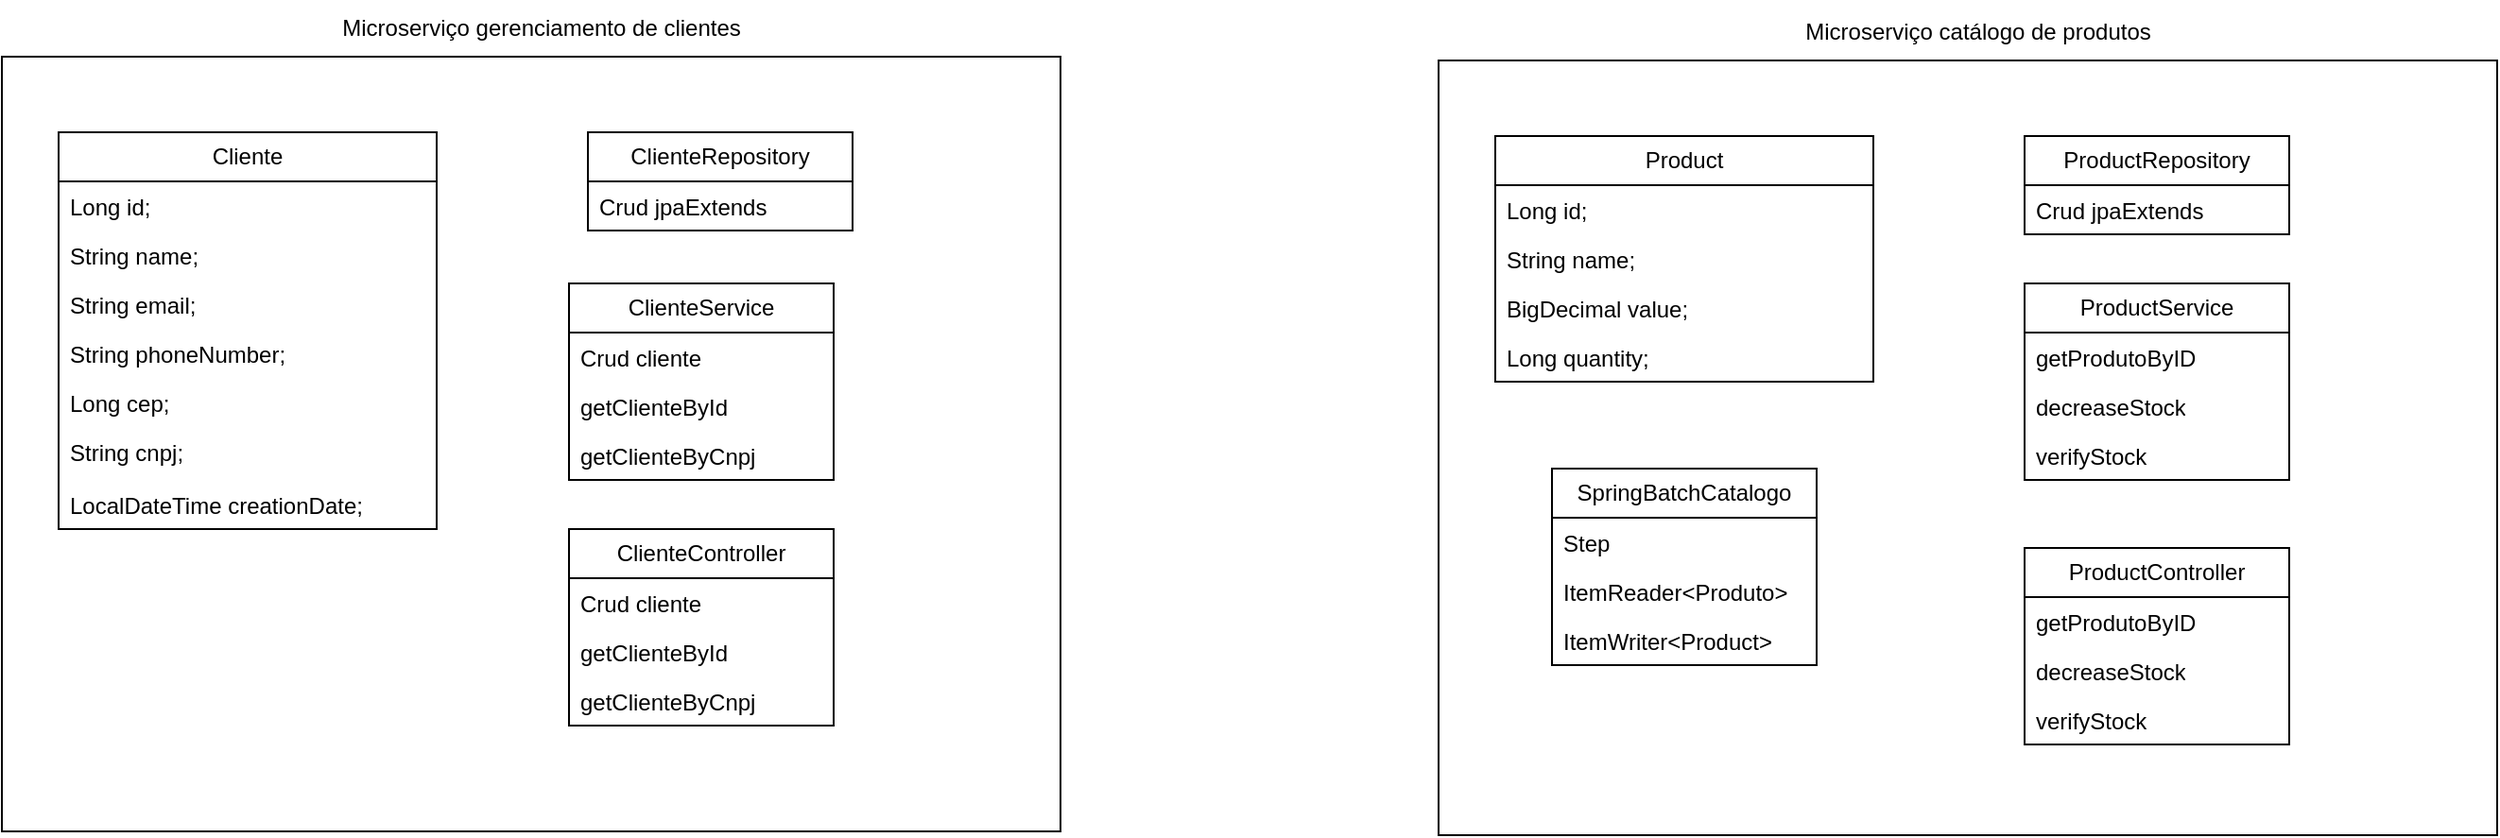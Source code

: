 <mxfile version="25.0.1">
  <diagram name="Página-1" id="MpG3Iv0HbvLrfUUJ_PVT">
    <mxGraphModel dx="1594" dy="743" grid="1" gridSize="10" guides="1" tooltips="1" connect="1" arrows="1" fold="1" page="1" pageScale="1" pageWidth="827" pageHeight="1169" math="0" shadow="0">
      <root>
        <mxCell id="0" />
        <mxCell id="1" parent="0" />
        <mxCell id="uJZ_4R380vRruCUhTt_8-1" value="" style="html=1;whiteSpace=wrap;" vertex="1" parent="1">
          <mxGeometry y="80" width="560" height="410" as="geometry" />
        </mxCell>
        <mxCell id="uJZ_4R380vRruCUhTt_8-2" value="Microserviço gerenciamento de clientes" style="text;html=1;align=center;verticalAlign=middle;resizable=0;points=[];autosize=1;strokeColor=none;fillColor=none;" vertex="1" parent="1">
          <mxGeometry x="170" y="50" width="230" height="30" as="geometry" />
        </mxCell>
        <mxCell id="uJZ_4R380vRruCUhTt_8-4" value="Cliente" style="swimlane;fontStyle=0;childLayout=stackLayout;horizontal=1;startSize=26;fillColor=none;horizontalStack=0;resizeParent=1;resizeParentMax=0;resizeLast=0;collapsible=1;marginBottom=0;whiteSpace=wrap;html=1;" vertex="1" parent="1">
          <mxGeometry x="30" y="120" width="200" height="210" as="geometry" />
        </mxCell>
        <mxCell id="uJZ_4R380vRruCUhTt_8-5" value="Long id;" style="text;strokeColor=none;fillColor=none;align=left;verticalAlign=top;spacingLeft=4;spacingRight=4;overflow=hidden;rotatable=0;points=[[0,0.5],[1,0.5]];portConstraint=eastwest;whiteSpace=wrap;html=1;" vertex="1" parent="uJZ_4R380vRruCUhTt_8-4">
          <mxGeometry y="26" width="200" height="26" as="geometry" />
        </mxCell>
        <mxCell id="uJZ_4R380vRruCUhTt_8-6" value="String name;" style="text;strokeColor=none;fillColor=none;align=left;verticalAlign=top;spacingLeft=4;spacingRight=4;overflow=hidden;rotatable=0;points=[[0,0.5],[1,0.5]];portConstraint=eastwest;whiteSpace=wrap;html=1;" vertex="1" parent="uJZ_4R380vRruCUhTt_8-4">
          <mxGeometry y="52" width="200" height="26" as="geometry" />
        </mxCell>
        <mxCell id="uJZ_4R380vRruCUhTt_8-8" value="String email;" style="text;strokeColor=none;fillColor=none;align=left;verticalAlign=top;spacingLeft=4;spacingRight=4;overflow=hidden;rotatable=0;points=[[0,0.5],[1,0.5]];portConstraint=eastwest;whiteSpace=wrap;html=1;" vertex="1" parent="uJZ_4R380vRruCUhTt_8-4">
          <mxGeometry y="78" width="200" height="26" as="geometry" />
        </mxCell>
        <mxCell id="uJZ_4R380vRruCUhTt_8-9" value="String phoneNumber;" style="text;strokeColor=none;fillColor=none;align=left;verticalAlign=top;spacingLeft=4;spacingRight=4;overflow=hidden;rotatable=0;points=[[0,0.5],[1,0.5]];portConstraint=eastwest;whiteSpace=wrap;html=1;" vertex="1" parent="uJZ_4R380vRruCUhTt_8-4">
          <mxGeometry y="104" width="200" height="26" as="geometry" />
        </mxCell>
        <mxCell id="uJZ_4R380vRruCUhTt_8-10" value="Long cep;" style="text;strokeColor=none;fillColor=none;align=left;verticalAlign=top;spacingLeft=4;spacingRight=4;overflow=hidden;rotatable=0;points=[[0,0.5],[1,0.5]];portConstraint=eastwest;whiteSpace=wrap;html=1;" vertex="1" parent="uJZ_4R380vRruCUhTt_8-4">
          <mxGeometry y="130" width="200" height="26" as="geometry" />
        </mxCell>
        <mxCell id="uJZ_4R380vRruCUhTt_8-7" value="String cnpj;" style="text;strokeColor=none;fillColor=none;align=left;verticalAlign=top;spacingLeft=4;spacingRight=4;overflow=hidden;rotatable=0;points=[[0,0.5],[1,0.5]];portConstraint=eastwest;whiteSpace=wrap;html=1;" vertex="1" parent="uJZ_4R380vRruCUhTt_8-4">
          <mxGeometry y="156" width="200" height="28" as="geometry" />
        </mxCell>
        <mxCell id="uJZ_4R380vRruCUhTt_8-11" value="LocalDateTime creationDate;" style="text;strokeColor=none;fillColor=none;align=left;verticalAlign=top;spacingLeft=4;spacingRight=4;overflow=hidden;rotatable=0;points=[[0,0.5],[1,0.5]];portConstraint=eastwest;whiteSpace=wrap;html=1;" vertex="1" parent="uJZ_4R380vRruCUhTt_8-4">
          <mxGeometry y="184" width="200" height="26" as="geometry" />
        </mxCell>
        <mxCell id="uJZ_4R380vRruCUhTt_8-12" value="ClienteRepository" style="swimlane;fontStyle=0;childLayout=stackLayout;horizontal=1;startSize=26;fillColor=none;horizontalStack=0;resizeParent=1;resizeParentMax=0;resizeLast=0;collapsible=1;marginBottom=0;whiteSpace=wrap;html=1;" vertex="1" parent="1">
          <mxGeometry x="310" y="120" width="140" height="52" as="geometry" />
        </mxCell>
        <mxCell id="uJZ_4R380vRruCUhTt_8-15" value="Crud jpaExtends" style="text;strokeColor=none;fillColor=none;align=left;verticalAlign=top;spacingLeft=4;spacingRight=4;overflow=hidden;rotatable=0;points=[[0,0.5],[1,0.5]];portConstraint=eastwest;whiteSpace=wrap;html=1;" vertex="1" parent="uJZ_4R380vRruCUhTt_8-12">
          <mxGeometry y="26" width="140" height="26" as="geometry" />
        </mxCell>
        <mxCell id="uJZ_4R380vRruCUhTt_8-16" value="ClienteController" style="swimlane;fontStyle=0;childLayout=stackLayout;horizontal=1;startSize=26;fillColor=none;horizontalStack=0;resizeParent=1;resizeParentMax=0;resizeLast=0;collapsible=1;marginBottom=0;whiteSpace=wrap;html=1;" vertex="1" parent="1">
          <mxGeometry x="300" y="330" width="140" height="104" as="geometry" />
        </mxCell>
        <mxCell id="uJZ_4R380vRruCUhTt_8-17" value="Crud cliente" style="text;strokeColor=none;fillColor=none;align=left;verticalAlign=top;spacingLeft=4;spacingRight=4;overflow=hidden;rotatable=0;points=[[0,0.5],[1,0.5]];portConstraint=eastwest;whiteSpace=wrap;html=1;" vertex="1" parent="uJZ_4R380vRruCUhTt_8-16">
          <mxGeometry y="26" width="140" height="26" as="geometry" />
        </mxCell>
        <mxCell id="uJZ_4R380vRruCUhTt_8-18" value="getClienteById&lt;div&gt;&lt;br&gt;&lt;/div&gt;" style="text;strokeColor=none;fillColor=none;align=left;verticalAlign=top;spacingLeft=4;spacingRight=4;overflow=hidden;rotatable=0;points=[[0,0.5],[1,0.5]];portConstraint=eastwest;whiteSpace=wrap;html=1;" vertex="1" parent="uJZ_4R380vRruCUhTt_8-16">
          <mxGeometry y="52" width="140" height="26" as="geometry" />
        </mxCell>
        <mxCell id="uJZ_4R380vRruCUhTt_8-19" value="getClienteByCnpj" style="text;strokeColor=none;fillColor=none;align=left;verticalAlign=top;spacingLeft=4;spacingRight=4;overflow=hidden;rotatable=0;points=[[0,0.5],[1,0.5]];portConstraint=eastwest;whiteSpace=wrap;html=1;" vertex="1" parent="uJZ_4R380vRruCUhTt_8-16">
          <mxGeometry y="78" width="140" height="26" as="geometry" />
        </mxCell>
        <mxCell id="uJZ_4R380vRruCUhTt_8-20" value="" style="html=1;whiteSpace=wrap;" vertex="1" parent="1">
          <mxGeometry x="760" y="82" width="560" height="410" as="geometry" />
        </mxCell>
        <mxCell id="uJZ_4R380vRruCUhTt_8-21" value="Microserviço catálogo de produtos" style="text;html=1;align=center;verticalAlign=middle;resizable=0;points=[];autosize=1;strokeColor=none;fillColor=none;" vertex="1" parent="1">
          <mxGeometry x="940" y="52" width="210" height="30" as="geometry" />
        </mxCell>
        <mxCell id="uJZ_4R380vRruCUhTt_8-22" value="Product" style="swimlane;fontStyle=0;childLayout=stackLayout;horizontal=1;startSize=26;fillColor=none;horizontalStack=0;resizeParent=1;resizeParentMax=0;resizeLast=0;collapsible=1;marginBottom=0;whiteSpace=wrap;html=1;" vertex="1" parent="1">
          <mxGeometry x="790" y="122" width="200" height="130" as="geometry" />
        </mxCell>
        <mxCell id="uJZ_4R380vRruCUhTt_8-23" value="Long id;" style="text;strokeColor=none;fillColor=none;align=left;verticalAlign=top;spacingLeft=4;spacingRight=4;overflow=hidden;rotatable=0;points=[[0,0.5],[1,0.5]];portConstraint=eastwest;whiteSpace=wrap;html=1;" vertex="1" parent="uJZ_4R380vRruCUhTt_8-22">
          <mxGeometry y="26" width="200" height="26" as="geometry" />
        </mxCell>
        <mxCell id="uJZ_4R380vRruCUhTt_8-24" value="String name;" style="text;strokeColor=none;fillColor=none;align=left;verticalAlign=top;spacingLeft=4;spacingRight=4;overflow=hidden;rotatable=0;points=[[0,0.5],[1,0.5]];portConstraint=eastwest;whiteSpace=wrap;html=1;" vertex="1" parent="uJZ_4R380vRruCUhTt_8-22">
          <mxGeometry y="52" width="200" height="26" as="geometry" />
        </mxCell>
        <mxCell id="uJZ_4R380vRruCUhTt_8-25" value="BigDecimal value;" style="text;strokeColor=none;fillColor=none;align=left;verticalAlign=top;spacingLeft=4;spacingRight=4;overflow=hidden;rotatable=0;points=[[0,0.5],[1,0.5]];portConstraint=eastwest;whiteSpace=wrap;html=1;" vertex="1" parent="uJZ_4R380vRruCUhTt_8-22">
          <mxGeometry y="78" width="200" height="26" as="geometry" />
        </mxCell>
        <mxCell id="uJZ_4R380vRruCUhTt_8-26" value="Long quantity;" style="text;strokeColor=none;fillColor=none;align=left;verticalAlign=top;spacingLeft=4;spacingRight=4;overflow=hidden;rotatable=0;points=[[0,0.5],[1,0.5]];portConstraint=eastwest;whiteSpace=wrap;html=1;" vertex="1" parent="uJZ_4R380vRruCUhTt_8-22">
          <mxGeometry y="104" width="200" height="26" as="geometry" />
        </mxCell>
        <mxCell id="uJZ_4R380vRruCUhTt_8-30" value="ProductRepository" style="swimlane;fontStyle=0;childLayout=stackLayout;horizontal=1;startSize=26;fillColor=none;horizontalStack=0;resizeParent=1;resizeParentMax=0;resizeLast=0;collapsible=1;marginBottom=0;whiteSpace=wrap;html=1;" vertex="1" parent="1">
          <mxGeometry x="1070" y="122" width="140" height="52" as="geometry" />
        </mxCell>
        <mxCell id="uJZ_4R380vRruCUhTt_8-31" value="Crud jpaExtends" style="text;strokeColor=none;fillColor=none;align=left;verticalAlign=top;spacingLeft=4;spacingRight=4;overflow=hidden;rotatable=0;points=[[0,0.5],[1,0.5]];portConstraint=eastwest;whiteSpace=wrap;html=1;" vertex="1" parent="uJZ_4R380vRruCUhTt_8-30">
          <mxGeometry y="26" width="140" height="26" as="geometry" />
        </mxCell>
        <mxCell id="uJZ_4R380vRruCUhTt_8-32" value="ProductController" style="swimlane;fontStyle=0;childLayout=stackLayout;horizontal=1;startSize=26;fillColor=none;horizontalStack=0;resizeParent=1;resizeParentMax=0;resizeLast=0;collapsible=1;marginBottom=0;whiteSpace=wrap;html=1;" vertex="1" parent="1">
          <mxGeometry x="1070" y="340" width="140" height="104" as="geometry" />
        </mxCell>
        <mxCell id="uJZ_4R380vRruCUhTt_8-34" value="&lt;div&gt;getProdutoByID&lt;/div&gt;&lt;div&gt;&lt;br&gt;&lt;/div&gt;" style="text;strokeColor=none;fillColor=none;align=left;verticalAlign=top;spacingLeft=4;spacingRight=4;overflow=hidden;rotatable=0;points=[[0,0.5],[1,0.5]];portConstraint=eastwest;whiteSpace=wrap;html=1;" vertex="1" parent="uJZ_4R380vRruCUhTt_8-32">
          <mxGeometry y="26" width="140" height="26" as="geometry" />
        </mxCell>
        <mxCell id="uJZ_4R380vRruCUhTt_8-35" value="decreaseStock" style="text;strokeColor=none;fillColor=none;align=left;verticalAlign=top;spacingLeft=4;spacingRight=4;overflow=hidden;rotatable=0;points=[[0,0.5],[1,0.5]];portConstraint=eastwest;whiteSpace=wrap;html=1;" vertex="1" parent="uJZ_4R380vRruCUhTt_8-32">
          <mxGeometry y="52" width="140" height="26" as="geometry" />
        </mxCell>
        <mxCell id="uJZ_4R380vRruCUhTt_8-36" value="verifyStock" style="text;strokeColor=none;fillColor=none;align=left;verticalAlign=top;spacingLeft=4;spacingRight=4;overflow=hidden;rotatable=0;points=[[0,0.5],[1,0.5]];portConstraint=eastwest;whiteSpace=wrap;html=1;" vertex="1" parent="uJZ_4R380vRruCUhTt_8-32">
          <mxGeometry y="78" width="140" height="26" as="geometry" />
        </mxCell>
        <mxCell id="uJZ_4R380vRruCUhTt_8-38" value="ProductService" style="swimlane;fontStyle=0;childLayout=stackLayout;horizontal=1;startSize=26;fillColor=none;horizontalStack=0;resizeParent=1;resizeParentMax=0;resizeLast=0;collapsible=1;marginBottom=0;whiteSpace=wrap;html=1;" vertex="1" parent="1">
          <mxGeometry x="1070" y="200" width="140" height="104" as="geometry" />
        </mxCell>
        <mxCell id="uJZ_4R380vRruCUhTt_8-39" value="&lt;div&gt;getProdutoByID&lt;/div&gt;&lt;div&gt;&lt;br&gt;&lt;/div&gt;" style="text;strokeColor=none;fillColor=none;align=left;verticalAlign=top;spacingLeft=4;spacingRight=4;overflow=hidden;rotatable=0;points=[[0,0.5],[1,0.5]];portConstraint=eastwest;whiteSpace=wrap;html=1;" vertex="1" parent="uJZ_4R380vRruCUhTt_8-38">
          <mxGeometry y="26" width="140" height="26" as="geometry" />
        </mxCell>
        <mxCell id="uJZ_4R380vRruCUhTt_8-40" value="decreaseStock" style="text;strokeColor=none;fillColor=none;align=left;verticalAlign=top;spacingLeft=4;spacingRight=4;overflow=hidden;rotatable=0;points=[[0,0.5],[1,0.5]];portConstraint=eastwest;whiteSpace=wrap;html=1;" vertex="1" parent="uJZ_4R380vRruCUhTt_8-38">
          <mxGeometry y="52" width="140" height="26" as="geometry" />
        </mxCell>
        <mxCell id="uJZ_4R380vRruCUhTt_8-41" value="verifyStock" style="text;strokeColor=none;fillColor=none;align=left;verticalAlign=top;spacingLeft=4;spacingRight=4;overflow=hidden;rotatable=0;points=[[0,0.5],[1,0.5]];portConstraint=eastwest;whiteSpace=wrap;html=1;" vertex="1" parent="uJZ_4R380vRruCUhTt_8-38">
          <mxGeometry y="78" width="140" height="26" as="geometry" />
        </mxCell>
        <mxCell id="uJZ_4R380vRruCUhTt_8-42" value="ClienteService" style="swimlane;fontStyle=0;childLayout=stackLayout;horizontal=1;startSize=26;fillColor=none;horizontalStack=0;resizeParent=1;resizeParentMax=0;resizeLast=0;collapsible=1;marginBottom=0;whiteSpace=wrap;html=1;" vertex="1" parent="1">
          <mxGeometry x="300" y="200" width="140" height="104" as="geometry" />
        </mxCell>
        <mxCell id="uJZ_4R380vRruCUhTt_8-43" value="Crud cliente" style="text;strokeColor=none;fillColor=none;align=left;verticalAlign=top;spacingLeft=4;spacingRight=4;overflow=hidden;rotatable=0;points=[[0,0.5],[1,0.5]];portConstraint=eastwest;whiteSpace=wrap;html=1;" vertex="1" parent="uJZ_4R380vRruCUhTt_8-42">
          <mxGeometry y="26" width="140" height="26" as="geometry" />
        </mxCell>
        <mxCell id="uJZ_4R380vRruCUhTt_8-44" value="getClienteById&lt;div&gt;&lt;br&gt;&lt;/div&gt;" style="text;strokeColor=none;fillColor=none;align=left;verticalAlign=top;spacingLeft=4;spacingRight=4;overflow=hidden;rotatable=0;points=[[0,0.5],[1,0.5]];portConstraint=eastwest;whiteSpace=wrap;html=1;" vertex="1" parent="uJZ_4R380vRruCUhTt_8-42">
          <mxGeometry y="52" width="140" height="26" as="geometry" />
        </mxCell>
        <mxCell id="uJZ_4R380vRruCUhTt_8-45" value="getClienteByCnpj" style="text;strokeColor=none;fillColor=none;align=left;verticalAlign=top;spacingLeft=4;spacingRight=4;overflow=hidden;rotatable=0;points=[[0,0.5],[1,0.5]];portConstraint=eastwest;whiteSpace=wrap;html=1;" vertex="1" parent="uJZ_4R380vRruCUhTt_8-42">
          <mxGeometry y="78" width="140" height="26" as="geometry" />
        </mxCell>
        <mxCell id="uJZ_4R380vRruCUhTt_8-46" value="SpringBatchCatalogo" style="swimlane;fontStyle=0;childLayout=stackLayout;horizontal=1;startSize=26;fillColor=none;horizontalStack=0;resizeParent=1;resizeParentMax=0;resizeLast=0;collapsible=1;marginBottom=0;whiteSpace=wrap;html=1;" vertex="1" parent="1">
          <mxGeometry x="820" y="298" width="140" height="104" as="geometry" />
        </mxCell>
        <mxCell id="uJZ_4R380vRruCUhTt_8-47" value="Step&amp;nbsp;&lt;div&gt;&lt;br&gt;&lt;/div&gt;" style="text;strokeColor=none;fillColor=none;align=left;verticalAlign=top;spacingLeft=4;spacingRight=4;overflow=hidden;rotatable=0;points=[[0,0.5],[1,0.5]];portConstraint=eastwest;whiteSpace=wrap;html=1;" vertex="1" parent="uJZ_4R380vRruCUhTt_8-46">
          <mxGeometry y="26" width="140" height="26" as="geometry" />
        </mxCell>
        <mxCell id="uJZ_4R380vRruCUhTt_8-48" value="ItemReader&amp;lt;Produto&amp;gt;" style="text;strokeColor=none;fillColor=none;align=left;verticalAlign=top;spacingLeft=4;spacingRight=4;overflow=hidden;rotatable=0;points=[[0,0.5],[1,0.5]];portConstraint=eastwest;whiteSpace=wrap;html=1;" vertex="1" parent="uJZ_4R380vRruCUhTt_8-46">
          <mxGeometry y="52" width="140" height="26" as="geometry" />
        </mxCell>
        <mxCell id="uJZ_4R380vRruCUhTt_8-49" value="ItemWriter&amp;lt;Product&amp;gt;" style="text;strokeColor=none;fillColor=none;align=left;verticalAlign=top;spacingLeft=4;spacingRight=4;overflow=hidden;rotatable=0;points=[[0,0.5],[1,0.5]];portConstraint=eastwest;whiteSpace=wrap;html=1;" vertex="1" parent="uJZ_4R380vRruCUhTt_8-46">
          <mxGeometry y="78" width="140" height="26" as="geometry" />
        </mxCell>
      </root>
    </mxGraphModel>
  </diagram>
</mxfile>
